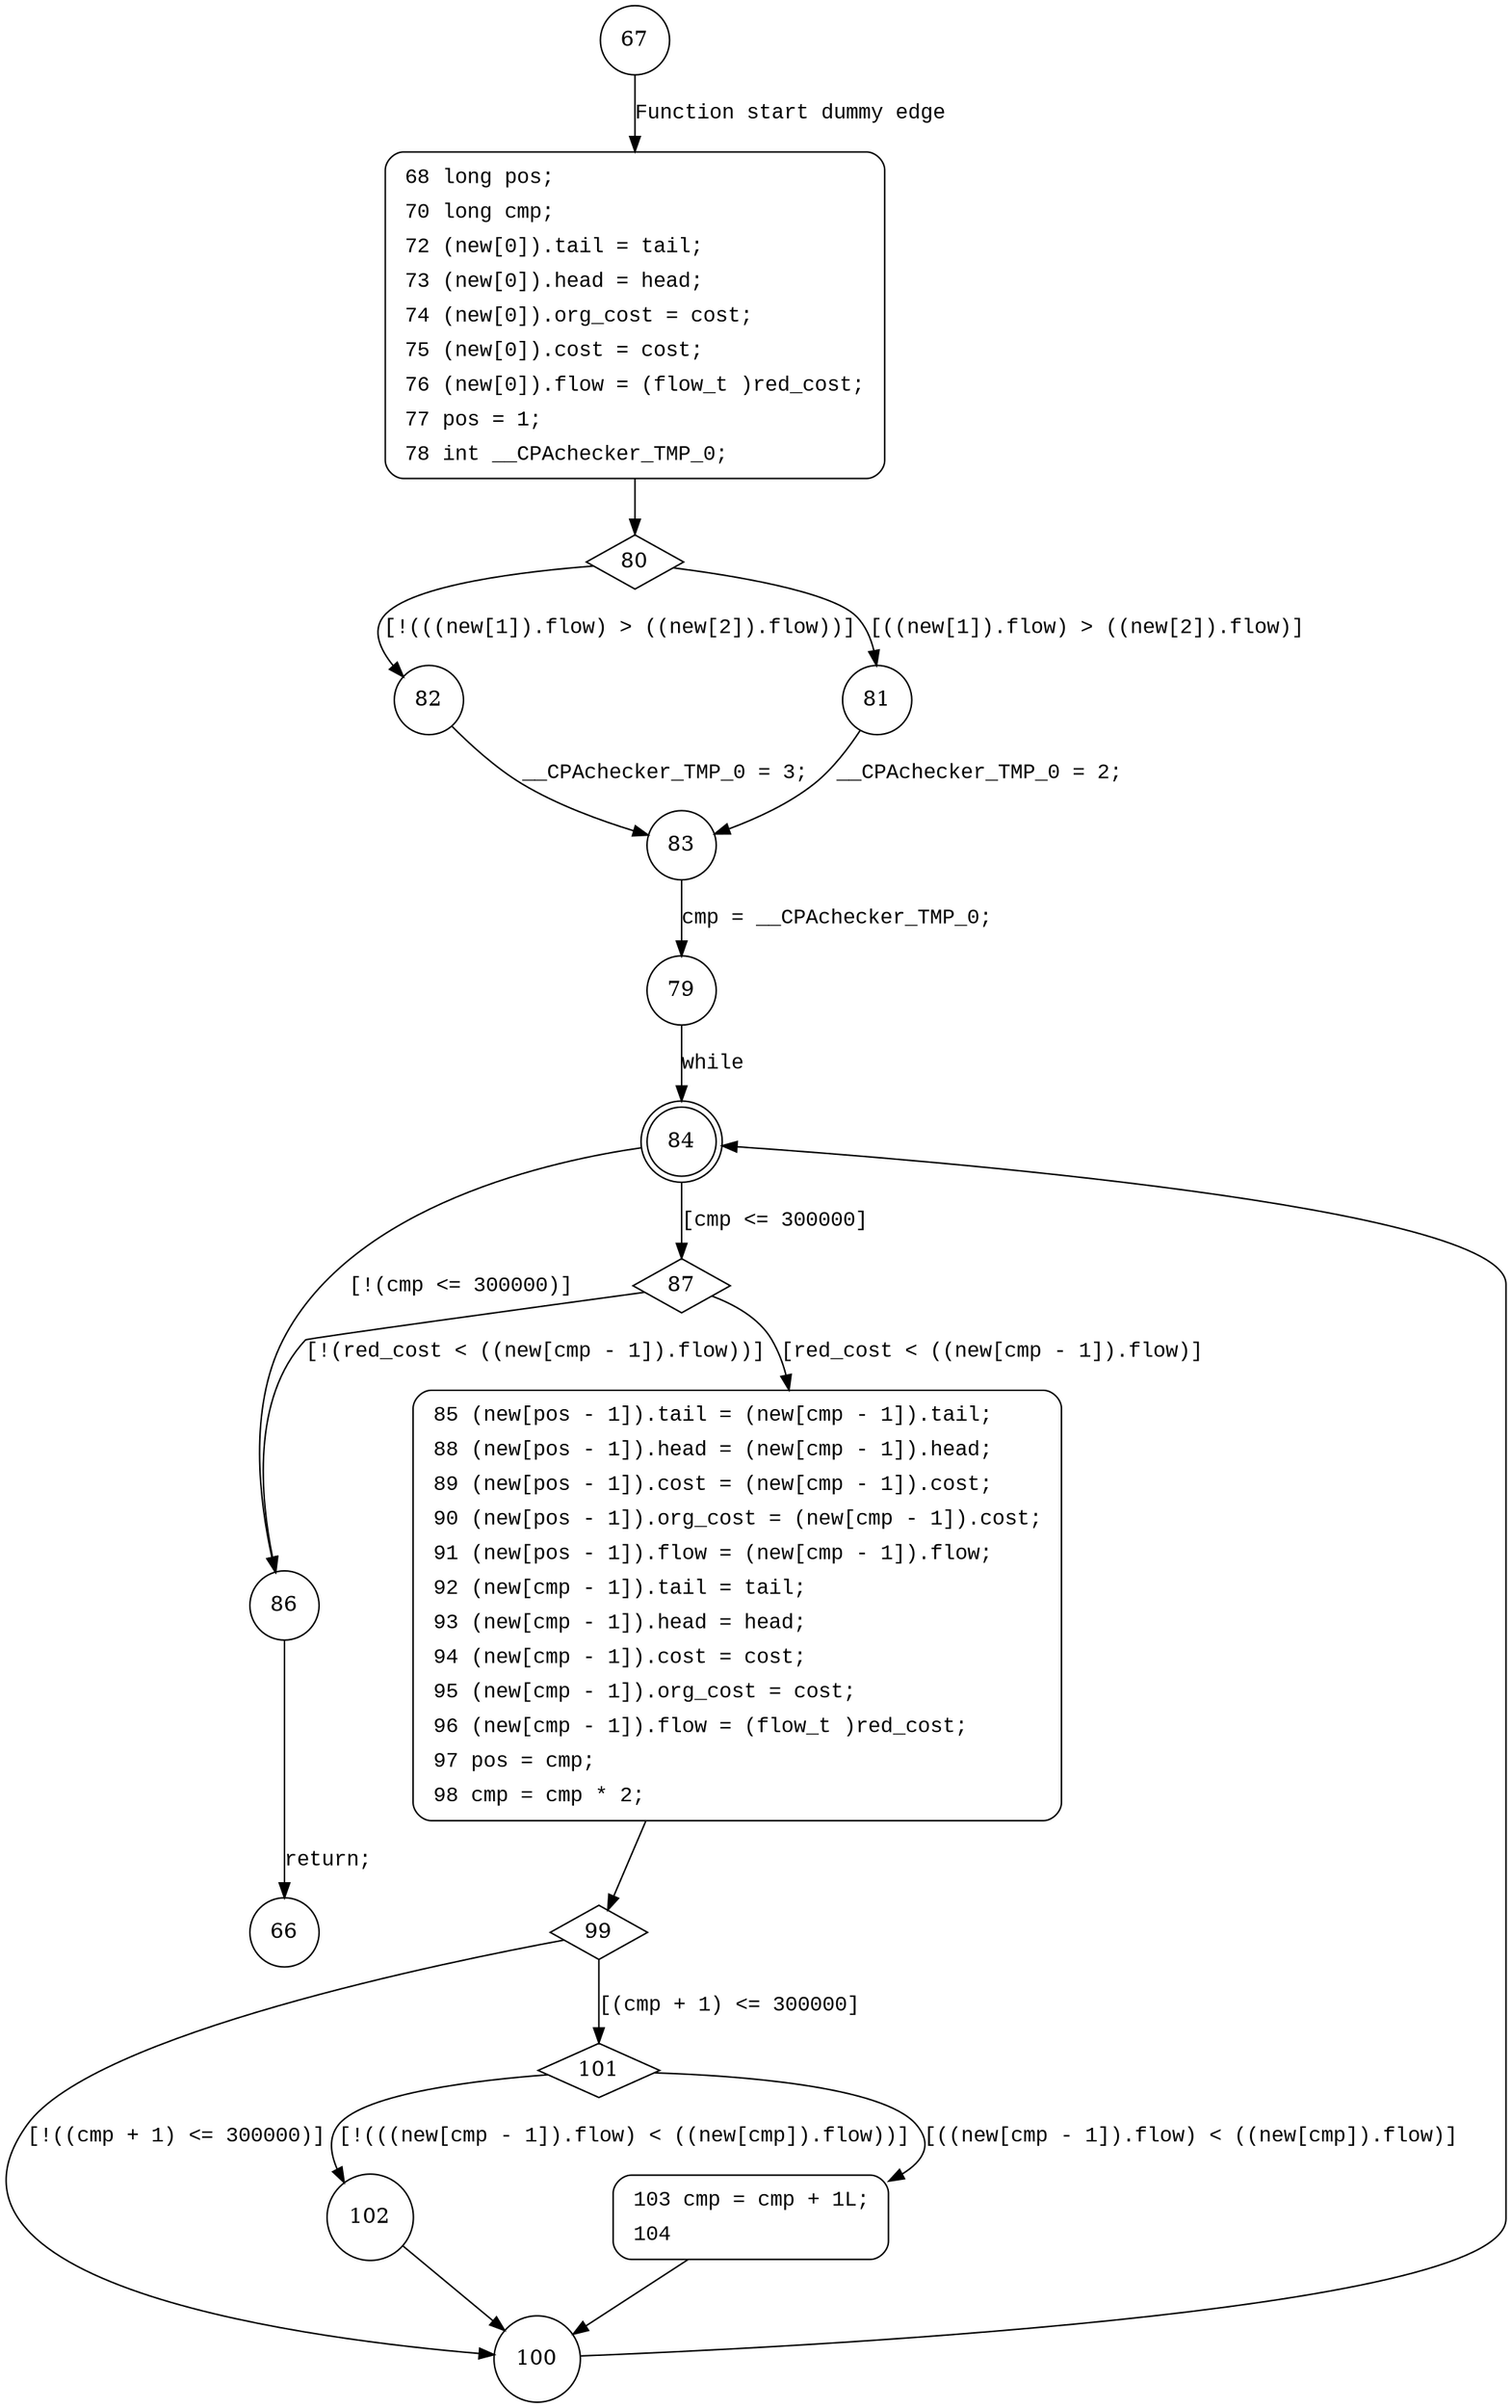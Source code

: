 digraph replace_weaker_arc {
67 [shape="circle"]
68 [shape="circle"]
80 [shape="diamond"]
82 [shape="circle"]
81 [shape="circle"]
83 [shape="circle"]
79 [shape="circle"]
84 [shape="doublecircle"]
86 [shape="circle"]
87 [shape="diamond"]
85 [shape="circle"]
99 [shape="diamond"]
100 [shape="circle"]
101 [shape="diamond"]
102 [shape="circle"]
103 [shape="circle"]
66 [shape="circle"]
68 [style="filled,bold" penwidth="1" fillcolor="white" fontname="Courier New" shape="Mrecord" label=<<table border="0" cellborder="0" cellpadding="3" bgcolor="white"><tr><td align="right">68</td><td align="left">long pos;</td></tr><tr><td align="right">70</td><td align="left">long cmp;</td></tr><tr><td align="right">72</td><td align="left">(new[0]).tail = tail;</td></tr><tr><td align="right">73</td><td align="left">(new[0]).head = head;</td></tr><tr><td align="right">74</td><td align="left">(new[0]).org_cost = cost;</td></tr><tr><td align="right">75</td><td align="left">(new[0]).cost = cost;</td></tr><tr><td align="right">76</td><td align="left">(new[0]).flow = (flow_t )red_cost;</td></tr><tr><td align="right">77</td><td align="left">pos = 1;</td></tr><tr><td align="right">78</td><td align="left">int __CPAchecker_TMP_0;</td></tr></table>>]
68 -> 80[label=""]
85 [style="filled,bold" penwidth="1" fillcolor="white" fontname="Courier New" shape="Mrecord" label=<<table border="0" cellborder="0" cellpadding="3" bgcolor="white"><tr><td align="right">85</td><td align="left">(new[pos - 1]).tail = (new[cmp - 1]).tail;</td></tr><tr><td align="right">88</td><td align="left">(new[pos - 1]).head = (new[cmp - 1]).head;</td></tr><tr><td align="right">89</td><td align="left">(new[pos - 1]).cost = (new[cmp - 1]).cost;</td></tr><tr><td align="right">90</td><td align="left">(new[pos - 1]).org_cost = (new[cmp - 1]).cost;</td></tr><tr><td align="right">91</td><td align="left">(new[pos - 1]).flow = (new[cmp - 1]).flow;</td></tr><tr><td align="right">92</td><td align="left">(new[cmp - 1]).tail = tail;</td></tr><tr><td align="right">93</td><td align="left">(new[cmp - 1]).head = head;</td></tr><tr><td align="right">94</td><td align="left">(new[cmp - 1]).cost = cost;</td></tr><tr><td align="right">95</td><td align="left">(new[cmp - 1]).org_cost = cost;</td></tr><tr><td align="right">96</td><td align="left">(new[cmp - 1]).flow = (flow_t )red_cost;</td></tr><tr><td align="right">97</td><td align="left">pos = cmp;</td></tr><tr><td align="right">98</td><td align="left">cmp = cmp * 2;</td></tr></table>>]
85 -> 99[label=""]
103 [style="filled,bold" penwidth="1" fillcolor="white" fontname="Courier New" shape="Mrecord" label=<<table border="0" cellborder="0" cellpadding="3" bgcolor="white"><tr><td align="right">103</td><td align="left">cmp = cmp + 1L;</td></tr><tr><td align="right">104</td><td align="left"></td></tr></table>>]
103 -> 100[label=""]
67 -> 68 [label="Function start dummy edge" fontname="Courier New"]
80 -> 82 [label="[!(((new[1]).flow) > ((new[2]).flow))]" fontname="Courier New"]
80 -> 81 [label="[((new[1]).flow) > ((new[2]).flow)]" fontname="Courier New"]
83 -> 79 [label="cmp = __CPAchecker_TMP_0;" fontname="Courier New"]
84 -> 86 [label="[!(cmp <= 300000)]" fontname="Courier New"]
84 -> 87 [label="[cmp <= 300000]" fontname="Courier New"]
87 -> 86 [label="[!(red_cost < ((new[cmp - 1]).flow))]" fontname="Courier New"]
87 -> 85 [label="[red_cost < ((new[cmp - 1]).flow)]" fontname="Courier New"]
99 -> 100 [label="[!((cmp + 1) <= 300000)]" fontname="Courier New"]
99 -> 101 [label="[(cmp + 1) <= 300000]" fontname="Courier New"]
101 -> 102 [label="[!(((new[cmp - 1]).flow) < ((new[cmp]).flow))]" fontname="Courier New"]
101 -> 103 [label="[((new[cmp - 1]).flow) < ((new[cmp]).flow)]" fontname="Courier New"]
100 -> 84 [label="" fontname="Courier New"]
86 -> 66 [label="return;" fontname="Courier New"]
81 -> 83 [label="__CPAchecker_TMP_0 = 2;" fontname="Courier New"]
79 -> 84 [label="while" fontname="Courier New"]
102 -> 100 [label="" fontname="Courier New"]
82 -> 83 [label="__CPAchecker_TMP_0 = 3;" fontname="Courier New"]
}